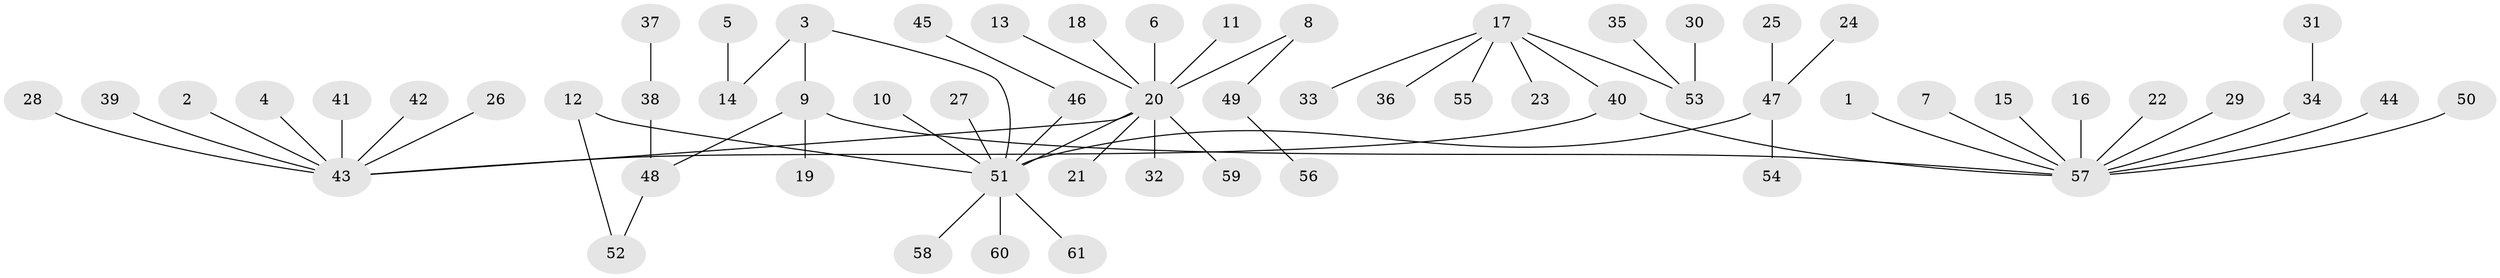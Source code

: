// original degree distribution, {13: 0.008547008547008548, 6: 0.017094017094017096, 1: 0.6324786324786325, 4: 0.06837606837606838, 11: 0.017094017094017096, 3: 0.03418803418803419, 8: 0.008547008547008548, 2: 0.19658119658119658, 12: 0.008547008547008548, 5: 0.008547008547008548}
// Generated by graph-tools (version 1.1) at 2025/01/03/09/25 03:01:45]
// undirected, 61 vertices, 62 edges
graph export_dot {
graph [start="1"]
  node [color=gray90,style=filled];
  1;
  2;
  3;
  4;
  5;
  6;
  7;
  8;
  9;
  10;
  11;
  12;
  13;
  14;
  15;
  16;
  17;
  18;
  19;
  20;
  21;
  22;
  23;
  24;
  25;
  26;
  27;
  28;
  29;
  30;
  31;
  32;
  33;
  34;
  35;
  36;
  37;
  38;
  39;
  40;
  41;
  42;
  43;
  44;
  45;
  46;
  47;
  48;
  49;
  50;
  51;
  52;
  53;
  54;
  55;
  56;
  57;
  58;
  59;
  60;
  61;
  1 -- 57 [weight=1.0];
  2 -- 43 [weight=1.0];
  3 -- 9 [weight=1.0];
  3 -- 14 [weight=1.0];
  3 -- 51 [weight=1.0];
  4 -- 43 [weight=1.0];
  5 -- 14 [weight=1.0];
  6 -- 20 [weight=1.0];
  7 -- 57 [weight=1.0];
  8 -- 20 [weight=1.0];
  8 -- 49 [weight=1.0];
  9 -- 19 [weight=1.0];
  9 -- 48 [weight=1.0];
  9 -- 57 [weight=1.0];
  10 -- 51 [weight=1.0];
  11 -- 20 [weight=1.0];
  12 -- 51 [weight=1.0];
  12 -- 52 [weight=1.0];
  13 -- 20 [weight=1.0];
  15 -- 57 [weight=1.0];
  16 -- 57 [weight=1.0];
  17 -- 23 [weight=1.0];
  17 -- 33 [weight=1.0];
  17 -- 36 [weight=1.0];
  17 -- 40 [weight=1.0];
  17 -- 53 [weight=1.0];
  17 -- 55 [weight=1.0];
  18 -- 20 [weight=1.0];
  20 -- 21 [weight=1.0];
  20 -- 32 [weight=1.0];
  20 -- 43 [weight=1.0];
  20 -- 51 [weight=1.0];
  20 -- 59 [weight=1.0];
  22 -- 57 [weight=1.0];
  24 -- 47 [weight=1.0];
  25 -- 47 [weight=1.0];
  26 -- 43 [weight=1.0];
  27 -- 51 [weight=1.0];
  28 -- 43 [weight=1.0];
  29 -- 57 [weight=1.0];
  30 -- 53 [weight=1.0];
  31 -- 34 [weight=1.0];
  34 -- 57 [weight=1.0];
  35 -- 53 [weight=1.0];
  37 -- 38 [weight=1.0];
  38 -- 48 [weight=1.0];
  39 -- 43 [weight=1.0];
  40 -- 43 [weight=1.0];
  40 -- 57 [weight=1.0];
  41 -- 43 [weight=1.0];
  42 -- 43 [weight=1.0];
  44 -- 57 [weight=1.0];
  45 -- 46 [weight=1.0];
  46 -- 51 [weight=1.0];
  47 -- 51 [weight=1.0];
  47 -- 54 [weight=1.0];
  48 -- 52 [weight=1.0];
  49 -- 56 [weight=1.0];
  50 -- 57 [weight=1.0];
  51 -- 58 [weight=1.0];
  51 -- 60 [weight=1.0];
  51 -- 61 [weight=1.0];
}
